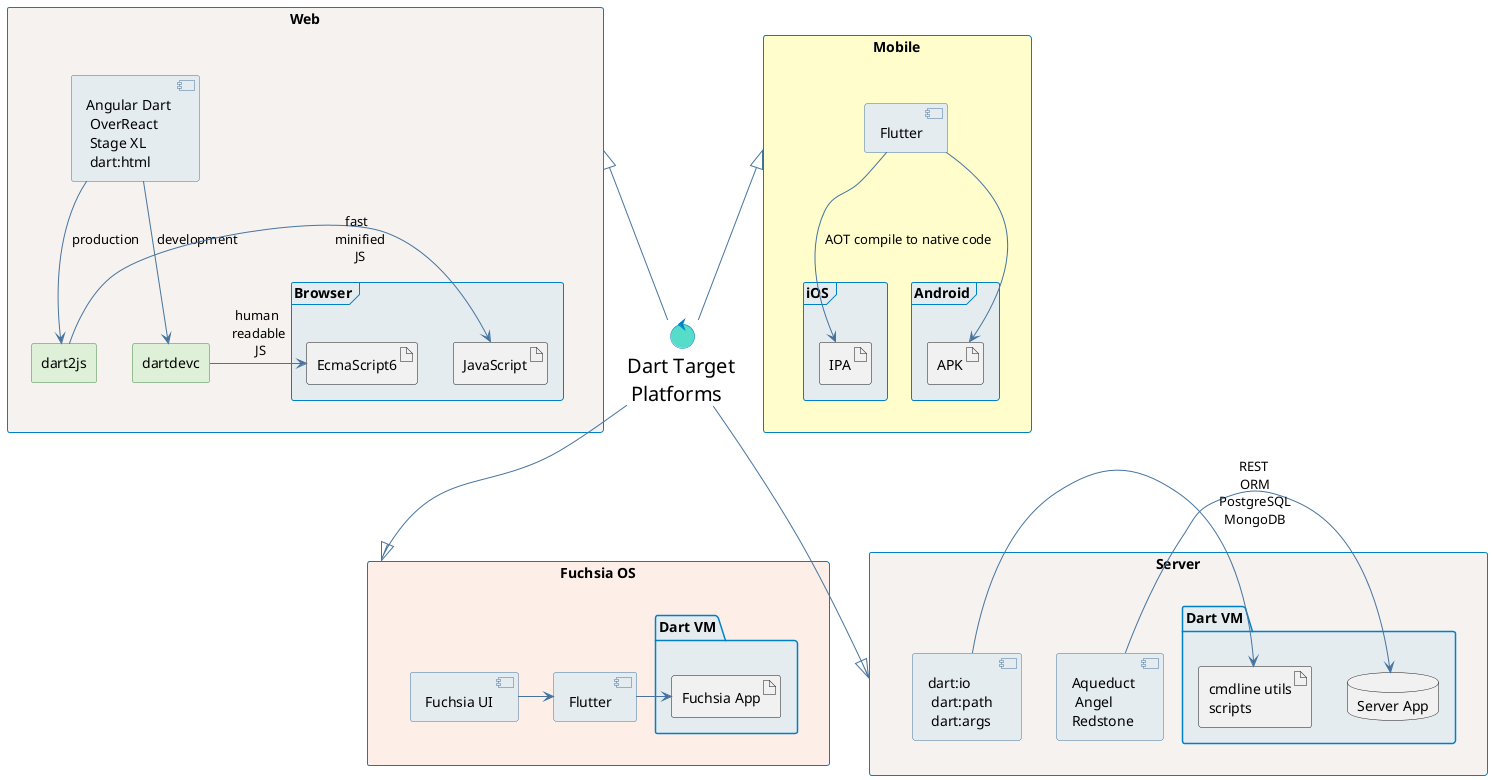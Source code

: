 @startuml

skinparam {

    shadowing false
    arrowColor #46749F

    RectangleBorderColor #CCCCCC
    RectangleBackgroundColor #F5F2F0

    ComponentBorderColor #46749F
    ComponentBackgroundColor #E5ECF0

    UsecaseBorderColor #46749F
    UsecaseBackgroundColor #E5ECF0

    ControlBorderColor #0081C6
    ControlBackgroundColor #55DDCA

    frameBorderColor #0081C6
    packageBorderColor #0081C6

    noteBorderColor #468847
    noteBackgroundColor #DFF0D8

    AgentBorderColor #468847
    AgentBackgroundColor #DFF0D8

}


control "<size:20>Dart Target</size> \n <size:20>Platforms</size>" as source


rectangle "Web" as web {

    agent dartdevc [[https://webdev.dartlang.org/tools/dartdevc]]

    agent dart2js [[https://webdev.dartlang.org/tools/dart2js]]

    [Angular Dart \n OverReact \n Stage XL \n dart:html] as angular [[https://webdev.dartlang.org/angular]]
    angular -down-> dart2js: production
    angular -down-> dartdevc: development

    frame Browser #E5ECF0 {
        artifact JavaScript
        artifact EcmaScript6
    }

    dart2js -> JavaScript: fast \n minified\n JS
    dartdevc -> EcmaScript6: human \n readable \n JS
}

rectangle "Mobile" as mobile #FFFDCC {
    [Flutter] as flutter [[https://flutter.io]]

    frame iOS #E5ECF0 {
        artifact IPA
    }

    frame Android #E5ECF0 {
        artifact APK
    }

    flutter --> IPA: AOT compile to native code
    flutter --> APK
}

rectangle "Fuchsia OS" as fuchsia #FDEFE7 {
    [Fuchsia UI] as fuchsiaUI [[https://fuchsia.googlesource.com/docs/+/master/book.md]]

    [Flutter] as fuchsiaFlutter

    package "Dart VM" as fuchsiaVM #E5ECF0 {
        artifact fuchsiaApp [
            Fuchsia App
        ]
    }

    fuchsiaUI -> fuchsiaFlutter
    fuchsiaFlutter -> fuchsiaApp

}

rectangle "Server" as server {
    [Aqueduct \n Angel \nRedstone] as aqueduct [[https://aqueduct.io/]]

    [dart:io \n dart:path \n dart:args] as cmdlinePackages [[https://www.dartlang.org/tutorials/dart-vm/cmdline]]

    package "Dart VM" #E5ECF0 {
        artifact cmdline [
            cmdline utils
            scripts
        ]
        database "Server App" as enterprise
    }

    aqueduct -> enterprise: REST \n ORM \n PostgreSQL \nMongoDB
    cmdlinePackages -> cmdline
}


source -up-|> mobile
source -up-|> web
source -down-|> fuchsia
source -down-|> server

@enduml